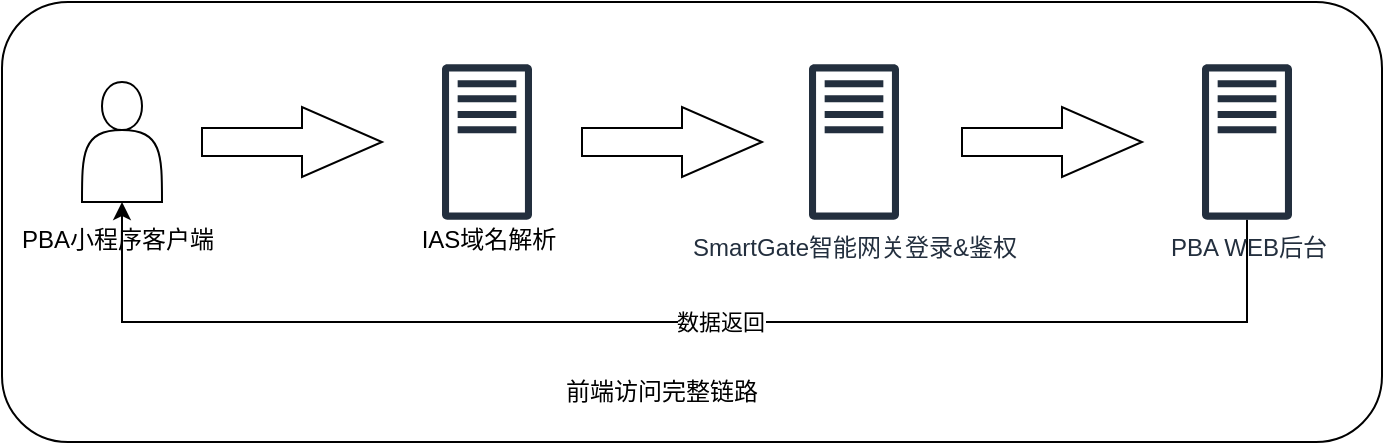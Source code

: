 <mxfile version="14.9.2" type="github">
  <diagram id="LrErmU3kdyH9J3qZRywh" name="Page-1">
    <mxGraphModel dx="2066" dy="1129" grid="1" gridSize="10" guides="1" tooltips="1" connect="1" arrows="1" fold="1" page="1" pageScale="1" pageWidth="827" pageHeight="1169" math="0" shadow="0">
      <root>
        <mxCell id="0" />
        <mxCell id="1" parent="0" />
        <mxCell id="sOtegeUWnKmIMajF2aSl-16" value="" style="rounded=1;whiteSpace=wrap;html=1;" vertex="1" parent="1">
          <mxGeometry x="10" y="370" width="690" height="220" as="geometry" />
        </mxCell>
        <mxCell id="sOtegeUWnKmIMajF2aSl-2" value="" style="html=1;shadow=0;dashed=0;align=center;verticalAlign=middle;shape=mxgraph.arrows2.arrow;dy=0.6;dx=40;notch=0;" vertex="1" parent="1">
          <mxGeometry x="110" y="422.5" width="90" height="35" as="geometry" />
        </mxCell>
        <mxCell id="sOtegeUWnKmIMajF2aSl-3" value="" style="shape=actor;whiteSpace=wrap;html=1;" vertex="1" parent="1">
          <mxGeometry x="50" y="410" width="40" height="60" as="geometry" />
        </mxCell>
        <mxCell id="sOtegeUWnKmIMajF2aSl-5" value="" style="outlineConnect=0;fontColor=#232F3E;gradientColor=none;fillColor=#232F3E;strokeColor=none;dashed=0;verticalLabelPosition=bottom;verticalAlign=top;align=center;html=1;fontSize=12;fontStyle=0;aspect=fixed;pointerEvents=1;shape=mxgraph.aws4.traditional_server;" vertex="1" parent="1">
          <mxGeometry x="230" y="401" width="45" height="78" as="geometry" />
        </mxCell>
        <mxCell id="sOtegeUWnKmIMajF2aSl-6" value="IAS域名解析" style="text;html=1;align=center;verticalAlign=middle;resizable=0;points=[];autosize=1;strokeColor=none;" vertex="1" parent="1">
          <mxGeometry x="212.5" y="479" width="80" height="20" as="geometry" />
        </mxCell>
        <mxCell id="sOtegeUWnKmIMajF2aSl-7" value="SmartGate智能网关登录&amp;amp;鉴权" style="outlineConnect=0;fontColor=#232F3E;gradientColor=none;fillColor=#232F3E;strokeColor=none;dashed=0;verticalLabelPosition=bottom;verticalAlign=top;align=center;html=1;fontSize=12;fontStyle=0;aspect=fixed;pointerEvents=1;shape=mxgraph.aws4.traditional_server;" vertex="1" parent="1">
          <mxGeometry x="413.5" y="401" width="45" height="78" as="geometry" />
        </mxCell>
        <mxCell id="sOtegeUWnKmIMajF2aSl-8" value="" style="html=1;shadow=0;dashed=0;align=center;verticalAlign=middle;shape=mxgraph.arrows2.arrow;dy=0.6;dx=40;notch=0;" vertex="1" parent="1">
          <mxGeometry x="300" y="422.5" width="90" height="35" as="geometry" />
        </mxCell>
        <mxCell id="sOtegeUWnKmIMajF2aSl-9" value="" style="html=1;shadow=0;dashed=0;align=center;verticalAlign=middle;shape=mxgraph.arrows2.arrow;dy=0.6;dx=40;notch=0;" vertex="1" parent="1">
          <mxGeometry x="490" y="422.5" width="90" height="35" as="geometry" />
        </mxCell>
        <mxCell id="sOtegeUWnKmIMajF2aSl-12" style="edgeStyle=orthogonalEdgeStyle;rounded=0;orthogonalLoop=1;jettySize=auto;html=1;entryX=0.5;entryY=1;entryDx=0;entryDy=0;" edge="1" parent="1" source="sOtegeUWnKmIMajF2aSl-10" target="sOtegeUWnKmIMajF2aSl-3">
          <mxGeometry relative="1" as="geometry">
            <Array as="points">
              <mxPoint x="633" y="530" />
              <mxPoint x="70" y="530" />
            </Array>
          </mxGeometry>
        </mxCell>
        <mxCell id="sOtegeUWnKmIMajF2aSl-14" value="数据返回" style="edgeLabel;html=1;align=center;verticalAlign=middle;resizable=0;points=[];" vertex="1" connectable="0" parent="sOtegeUWnKmIMajF2aSl-12">
          <mxGeometry x="-0.066" relative="1" as="geometry">
            <mxPoint as="offset" />
          </mxGeometry>
        </mxCell>
        <mxCell id="sOtegeUWnKmIMajF2aSl-10" value="PBA WEB后台" style="outlineConnect=0;fontColor=#232F3E;gradientColor=none;fillColor=#232F3E;strokeColor=none;dashed=0;verticalLabelPosition=bottom;verticalAlign=top;align=center;html=1;fontSize=12;fontStyle=0;aspect=fixed;pointerEvents=1;shape=mxgraph.aws4.traditional_server;" vertex="1" parent="1">
          <mxGeometry x="610" y="401" width="45" height="78" as="geometry" />
        </mxCell>
        <mxCell id="sOtegeUWnKmIMajF2aSl-15" value="PBA小程序客户端" style="text;html=1;strokeColor=none;fillColor=none;align=center;verticalAlign=middle;whiteSpace=wrap;rounded=0;" vertex="1" parent="1">
          <mxGeometry x="10" y="484" width="116" height="10" as="geometry" />
        </mxCell>
        <mxCell id="sOtegeUWnKmIMajF2aSl-17" value="前端访问完整链路" style="text;html=1;strokeColor=none;fillColor=none;align=center;verticalAlign=middle;whiteSpace=wrap;rounded=0;" vertex="1" parent="1">
          <mxGeometry x="280" y="550" width="120" height="30" as="geometry" />
        </mxCell>
      </root>
    </mxGraphModel>
  </diagram>
</mxfile>
